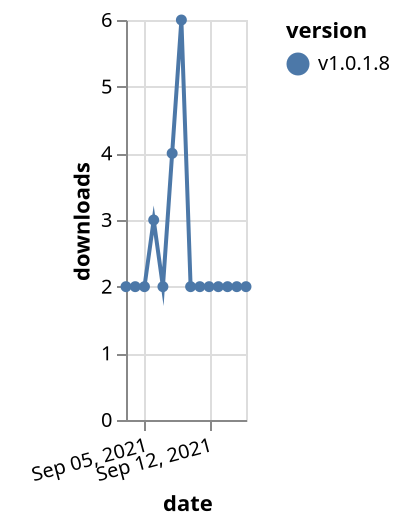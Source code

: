 {"$schema": "https://vega.github.io/schema/vega-lite/v5.json", "description": "A simple bar chart with embedded data.", "data": {"values": [{"date": "2021-09-03", "total": 3350, "delta": 2, "version": "v1.0.1.8"}, {"date": "2021-09-04", "total": 3352, "delta": 2, "version": "v1.0.1.8"}, {"date": "2021-09-05", "total": 3354, "delta": 2, "version": "v1.0.1.8"}, {"date": "2021-09-06", "total": 3357, "delta": 3, "version": "v1.0.1.8"}, {"date": "2021-09-07", "total": 3359, "delta": 2, "version": "v1.0.1.8"}, {"date": "2021-09-08", "total": 3363, "delta": 4, "version": "v1.0.1.8"}, {"date": "2021-09-09", "total": 3369, "delta": 6, "version": "v1.0.1.8"}, {"date": "2021-09-10", "total": 3371, "delta": 2, "version": "v1.0.1.8"}, {"date": "2021-09-11", "total": 3373, "delta": 2, "version": "v1.0.1.8"}, {"date": "2021-09-12", "total": 3375, "delta": 2, "version": "v1.0.1.8"}, {"date": "2021-09-13", "total": 3377, "delta": 2, "version": "v1.0.1.8"}, {"date": "2021-09-14", "total": 3379, "delta": 2, "version": "v1.0.1.8"}, {"date": "2021-09-15", "total": 3381, "delta": 2, "version": "v1.0.1.8"}, {"date": "2021-09-16", "total": 3383, "delta": 2, "version": "v1.0.1.8"}]}, "width": "container", "mark": {"type": "line", "point": {"filled": true}}, "encoding": {"x": {"field": "date", "type": "temporal", "timeUnit": "yearmonthdate", "title": "date", "axis": {"labelAngle": -15}}, "y": {"field": "delta", "type": "quantitative", "title": "downloads"}, "color": {"field": "version", "type": "nominal"}, "tooltip": {"field": "delta"}}}